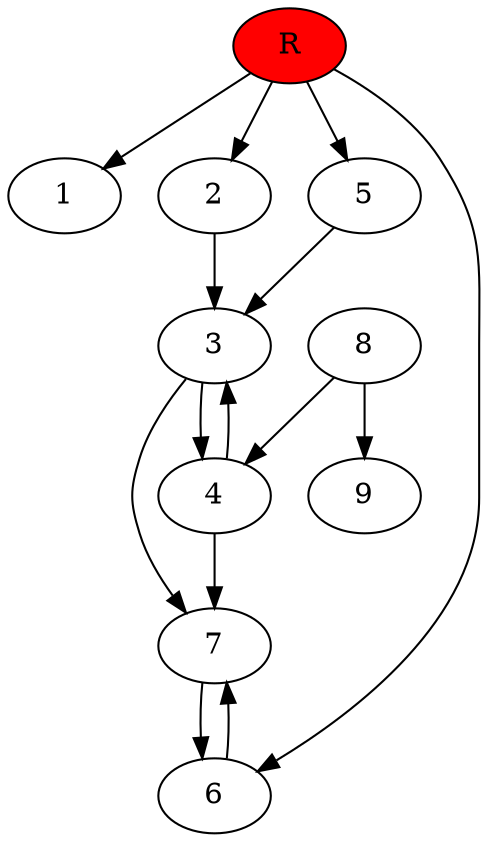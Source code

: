 digraph prb42216 {
	1
	2
	3
	4
	5
	6
	7
	8
	R [fillcolor="#ff0000" style=filled]
	2 -> 3
	3 -> 4
	3 -> 7
	4 -> 3
	4 -> 7
	5 -> 3
	6 -> 7
	7 -> 6
	8 -> 4
	8 -> 9
	R -> 1
	R -> 2
	R -> 5
	R -> 6
}

